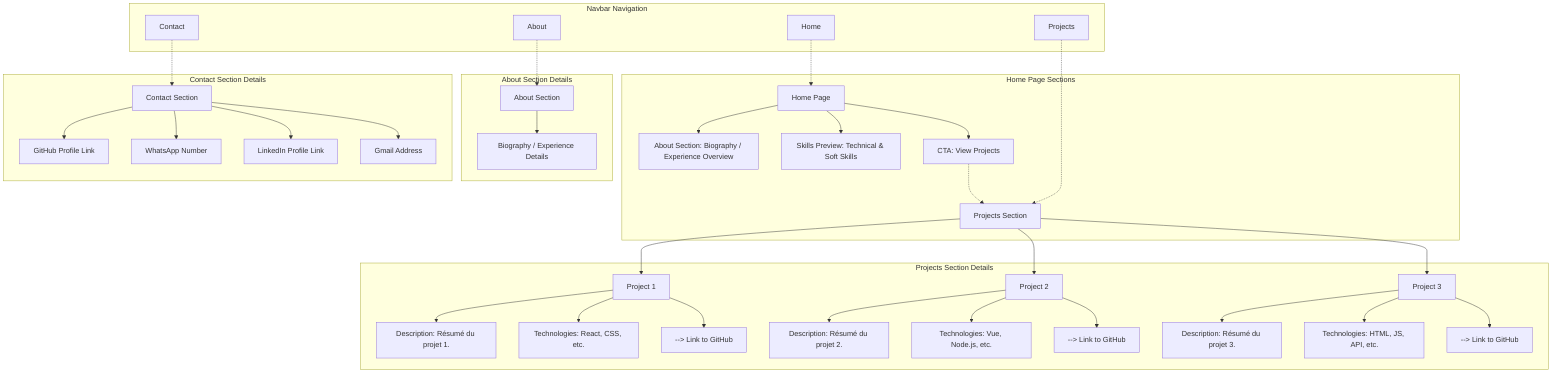 graph TD
    %% ===== NAVIGATION BAR =====
    subgraph NAVBAR [Navbar Navigation]
        A[Home]
        B[About]
        D[Projects]
        E[Contact]
    end

    %% ===== PAGE CONNECTIONS =====
    A -.-> A1[Home Page]
    B -.-> B1[About Section]
    D -.-> D1[Projects Section]
    E -.-> E1[Contact Section]

     %% ===== HOME PAGE SECTIONS =====
    subgraph HOME_PAGE [Home Page Sections]
        A1 --> H1[About Section: Biography / Experience Overview]
        A1 --> H2[Skills Preview: Technical & Soft Skills]
        A1 --> H3[CTA: View Projects]
        H3 -.-> D1
    end

    %% ===== ABOUT SECTION =====
    subgraph ABOUT_PAGE [About Section Details]
        %% Cette section est visible sur la page d'accueil
        B1 --> B2[Biography / Experience Details]
    end

    %% ===== PROJECTS SECTION (WITH DETAILS) =====
    subgraph PROJECTS_PAGE [Projects Section Details]
        D1 --> P1[Project 1]
        P1 --> P1_Desc["Description: Résumé du projet 1."]
        P1 --> P1_Tech["Technologies: React, CSS, etc."]
        P1 --> P1_Link["--> Link to GitHub"]

        D1 --> P2[Project 2]
        P2 --> P2_Desc["Description: Résumé du projet 2."]
        P2 --> P2_Tech["Technologies: Vue, Node.js, etc."]
        P2 --> P2_Link["--> Link to GitHub"]

        D1 --> P3[Project 3]
        P3 --> P3_Desc["Description: Résumé du projet 3."]
        P3 --> P3_Tech["Technologies: HTML, JS, API, etc."]
        P3 --> P3_Link["--> Link to GitHub"]
    end

    %% ===== CONTACT SECTION =====
    subgraph CONTACT_PAGE [Contact Section Details]
        E1 --> E2[GitHub Profile Link]
        E1 --> E3[WhatsApp Number]
        E1 --> E4[LinkedIn Profile Link]
        E1 --> E5[Gmail Address]
    end